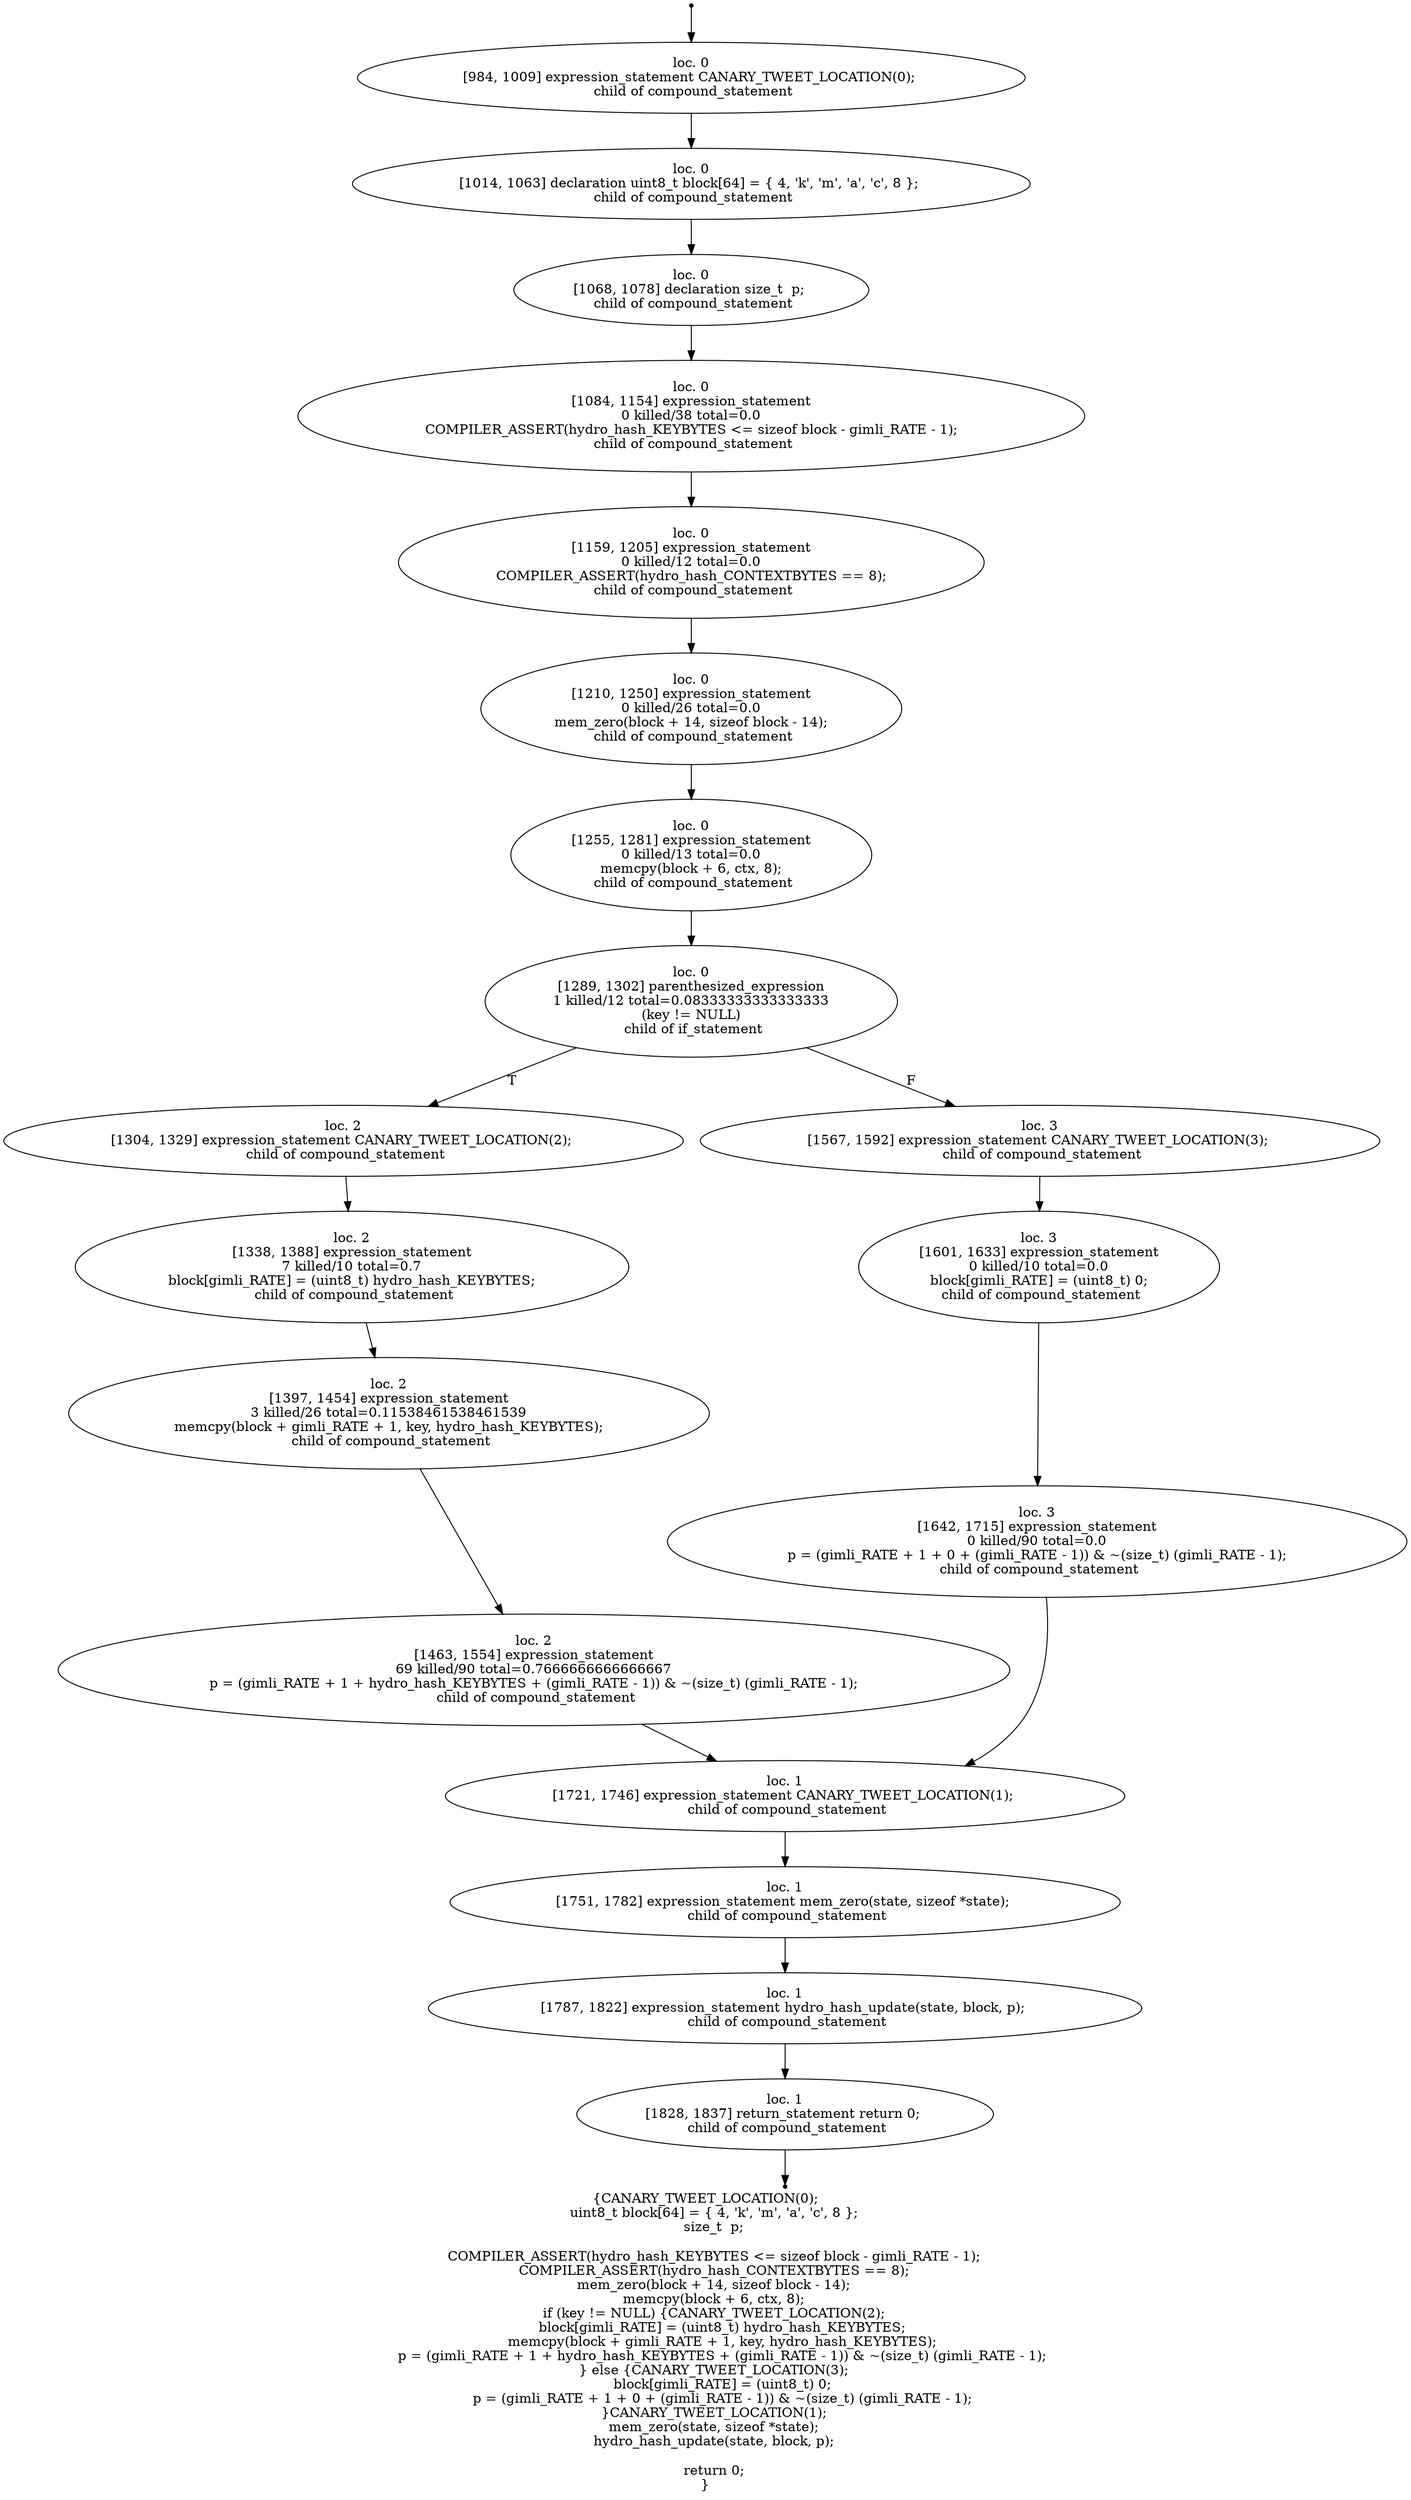 digraph hydro_hash_init_1 {
	initial [shape=point]
	initial -> "loc. 0
[984, 1009] expression_statement CANARY_TWEET_LOCATION(0); 
 child of compound_statement"
	final [shape=point]
	"loc. 1
[1828, 1837] return_statement return 0; 
 child of compound_statement" -> final
	"loc. 0
[984, 1009] expression_statement CANARY_TWEET_LOCATION(0); 
 child of compound_statement"
	"loc. 0
[984, 1009] expression_statement CANARY_TWEET_LOCATION(0); 
 child of compound_statement" -> "loc. 0
[1014, 1063] declaration uint8_t block[64] = { 4, 'k', 'm', 'a', 'c', 8 }; 
 child of compound_statement"
	"loc. 0
[1014, 1063] declaration uint8_t block[64] = { 4, 'k', 'm', 'a', 'c', 8 }; 
 child of compound_statement"
	"loc. 0
[1014, 1063] declaration uint8_t block[64] = { 4, 'k', 'm', 'a', 'c', 8 }; 
 child of compound_statement" -> "loc. 0
[1068, 1078] declaration size_t  p; 
 child of compound_statement"
	"loc. 0
[1068, 1078] declaration size_t  p; 
 child of compound_statement"
	"loc. 0
[1068, 1078] declaration size_t  p; 
 child of compound_statement" -> "loc. 0
[1084, 1154] expression_statement
0 killed/38 total=0.0
 COMPILER_ASSERT(hydro_hash_KEYBYTES <= sizeof block - gimli_RATE - 1); 
 child of compound_statement"
	"loc. 0
[1084, 1154] expression_statement
0 killed/38 total=0.0
 COMPILER_ASSERT(hydro_hash_KEYBYTES <= sizeof block - gimli_RATE - 1); 
 child of compound_statement"
	"loc. 0
[1084, 1154] expression_statement
0 killed/38 total=0.0
 COMPILER_ASSERT(hydro_hash_KEYBYTES <= sizeof block - gimli_RATE - 1); 
 child of compound_statement" -> "loc. 0
[1159, 1205] expression_statement
0 killed/12 total=0.0
 COMPILER_ASSERT(hydro_hash_CONTEXTBYTES == 8); 
 child of compound_statement"
	"loc. 0
[1159, 1205] expression_statement
0 killed/12 total=0.0
 COMPILER_ASSERT(hydro_hash_CONTEXTBYTES == 8); 
 child of compound_statement"
	"loc. 0
[1159, 1205] expression_statement
0 killed/12 total=0.0
 COMPILER_ASSERT(hydro_hash_CONTEXTBYTES == 8); 
 child of compound_statement" -> "loc. 0
[1210, 1250] expression_statement
0 killed/26 total=0.0
 mem_zero(block + 14, sizeof block - 14); 
 child of compound_statement"
	"loc. 0
[1210, 1250] expression_statement
0 killed/26 total=0.0
 mem_zero(block + 14, sizeof block - 14); 
 child of compound_statement"
	"loc. 0
[1210, 1250] expression_statement
0 killed/26 total=0.0
 mem_zero(block + 14, sizeof block - 14); 
 child of compound_statement" -> "loc. 0
[1255, 1281] expression_statement
0 killed/13 total=0.0
 memcpy(block + 6, ctx, 8); 
 child of compound_statement"
	"loc. 0
[1255, 1281] expression_statement
0 killed/13 total=0.0
 memcpy(block + 6, ctx, 8); 
 child of compound_statement"
	"loc. 0
[1255, 1281] expression_statement
0 killed/13 total=0.0
 memcpy(block + 6, ctx, 8); 
 child of compound_statement" -> "loc. 0
[1289, 1302] parenthesized_expression
1 killed/12 total=0.08333333333333333
 (key != NULL) 
 child of if_statement"
	"loc. 0
[1289, 1302] parenthesized_expression
1 killed/12 total=0.08333333333333333
 (key != NULL) 
 child of if_statement"
	"loc. 0
[1289, 1302] parenthesized_expression
1 killed/12 total=0.08333333333333333
 (key != NULL) 
 child of if_statement" -> "loc. 2
[1304, 1329] expression_statement CANARY_TWEET_LOCATION(2); 
 child of compound_statement" [label=T]
	"loc. 0
[1289, 1302] parenthesized_expression
1 killed/12 total=0.08333333333333333
 (key != NULL) 
 child of if_statement" -> "loc. 3
[1567, 1592] expression_statement CANARY_TWEET_LOCATION(3); 
 child of compound_statement" [label=F]
	"loc. 2
[1304, 1329] expression_statement CANARY_TWEET_LOCATION(2); 
 child of compound_statement"
	"loc. 2
[1304, 1329] expression_statement CANARY_TWEET_LOCATION(2); 
 child of compound_statement" -> "loc. 2
[1338, 1388] expression_statement
7 killed/10 total=0.7
 block[gimli_RATE] = (uint8_t) hydro_hash_KEYBYTES; 
 child of compound_statement"
	"loc. 3
[1567, 1592] expression_statement CANARY_TWEET_LOCATION(3); 
 child of compound_statement"
	"loc. 3
[1567, 1592] expression_statement CANARY_TWEET_LOCATION(3); 
 child of compound_statement" -> "loc. 3
[1601, 1633] expression_statement
0 killed/10 total=0.0
 block[gimli_RATE] = (uint8_t) 0; 
 child of compound_statement"
	"loc. 2
[1338, 1388] expression_statement
7 killed/10 total=0.7
 block[gimli_RATE] = (uint8_t) hydro_hash_KEYBYTES; 
 child of compound_statement"
	"loc. 2
[1338, 1388] expression_statement
7 killed/10 total=0.7
 block[gimli_RATE] = (uint8_t) hydro_hash_KEYBYTES; 
 child of compound_statement" -> "loc. 2
[1397, 1454] expression_statement
3 killed/26 total=0.11538461538461539
 memcpy(block + gimli_RATE + 1, key, hydro_hash_KEYBYTES); 
 child of compound_statement"
	"loc. 2
[1397, 1454] expression_statement
3 killed/26 total=0.11538461538461539
 memcpy(block + gimli_RATE + 1, key, hydro_hash_KEYBYTES); 
 child of compound_statement"
	"loc. 2
[1397, 1454] expression_statement
3 killed/26 total=0.11538461538461539
 memcpy(block + gimli_RATE + 1, key, hydro_hash_KEYBYTES); 
 child of compound_statement" -> "loc. 2
[1463, 1554] expression_statement
69 killed/90 total=0.7666666666666667
 p = (gimli_RATE + 1 + hydro_hash_KEYBYTES + (gimli_RATE - 1)) & ~(size_t) (gimli_RATE - 1); 
 child of compound_statement"
	"loc. 2
[1463, 1554] expression_statement
69 killed/90 total=0.7666666666666667
 p = (gimli_RATE + 1 + hydro_hash_KEYBYTES + (gimli_RATE - 1)) & ~(size_t) (gimli_RATE - 1); 
 child of compound_statement"
	"loc. 2
[1463, 1554] expression_statement
69 killed/90 total=0.7666666666666667
 p = (gimli_RATE + 1 + hydro_hash_KEYBYTES + (gimli_RATE - 1)) & ~(size_t) (gimli_RATE - 1); 
 child of compound_statement" -> "loc. 1
[1721, 1746] expression_statement CANARY_TWEET_LOCATION(1); 
 child of compound_statement"
	"loc. 1
[1721, 1746] expression_statement CANARY_TWEET_LOCATION(1); 
 child of compound_statement"
	"loc. 1
[1721, 1746] expression_statement CANARY_TWEET_LOCATION(1); 
 child of compound_statement" -> "loc. 1
[1751, 1782] expression_statement mem_zero(state, sizeof *state); 
 child of compound_statement"
	"loc. 1
[1751, 1782] expression_statement mem_zero(state, sizeof *state); 
 child of compound_statement"
	"loc. 1
[1751, 1782] expression_statement mem_zero(state, sizeof *state); 
 child of compound_statement" -> "loc. 1
[1787, 1822] expression_statement hydro_hash_update(state, block, p); 
 child of compound_statement"
	"loc. 3
[1642, 1715] expression_statement
0 killed/90 total=0.0
 p = (gimli_RATE + 1 + 0 + (gimli_RATE - 1)) & ~(size_t) (gimli_RATE - 1); 
 child of compound_statement"
	"loc. 3
[1642, 1715] expression_statement
0 killed/90 total=0.0
 p = (gimli_RATE + 1 + 0 + (gimli_RATE - 1)) & ~(size_t) (gimli_RATE - 1); 
 child of compound_statement" -> "loc. 1
[1721, 1746] expression_statement CANARY_TWEET_LOCATION(1); 
 child of compound_statement"
	"loc. 3
[1601, 1633] expression_statement
0 killed/10 total=0.0
 block[gimli_RATE] = (uint8_t) 0; 
 child of compound_statement"
	"loc. 3
[1601, 1633] expression_statement
0 killed/10 total=0.0
 block[gimli_RATE] = (uint8_t) 0; 
 child of compound_statement" -> "loc. 3
[1642, 1715] expression_statement
0 killed/90 total=0.0
 p = (gimli_RATE + 1 + 0 + (gimli_RATE - 1)) & ~(size_t) (gimli_RATE - 1); 
 child of compound_statement"
	"loc. 1
[1787, 1822] expression_statement hydro_hash_update(state, block, p); 
 child of compound_statement"
	"loc. 1
[1787, 1822] expression_statement hydro_hash_update(state, block, p); 
 child of compound_statement" -> "loc. 1
[1828, 1837] return_statement return 0; 
 child of compound_statement"
	"loc. 1
[1828, 1837] return_statement return 0; 
 child of compound_statement"
	label="{CANARY_TWEET_LOCATION(0);
    uint8_t block[64] = { 4, 'k', 'm', 'a', 'c', 8 };
    size_t  p;

    COMPILER_ASSERT(hydro_hash_KEYBYTES <= sizeof block - gimli_RATE - 1);
    COMPILER_ASSERT(hydro_hash_CONTEXTBYTES == 8);
    mem_zero(block + 14, sizeof block - 14);
    memcpy(block + 6, ctx, 8);
    if (key != NULL) {CANARY_TWEET_LOCATION(2);
        block[gimli_RATE] = (uint8_t) hydro_hash_KEYBYTES;
        memcpy(block + gimli_RATE + 1, key, hydro_hash_KEYBYTES);
        p = (gimli_RATE + 1 + hydro_hash_KEYBYTES + (gimli_RATE - 1)) & ~(size_t) (gimli_RATE - 1);
    } else {CANARY_TWEET_LOCATION(3);
        block[gimli_RATE] = (uint8_t) 0;
        p = (gimli_RATE + 1 + 0 + (gimli_RATE - 1)) & ~(size_t) (gimli_RATE - 1);
    }CANARY_TWEET_LOCATION(1);
    mem_zero(state, sizeof *state);
    hydro_hash_update(state, block, p);

    return 0;
}"
}
